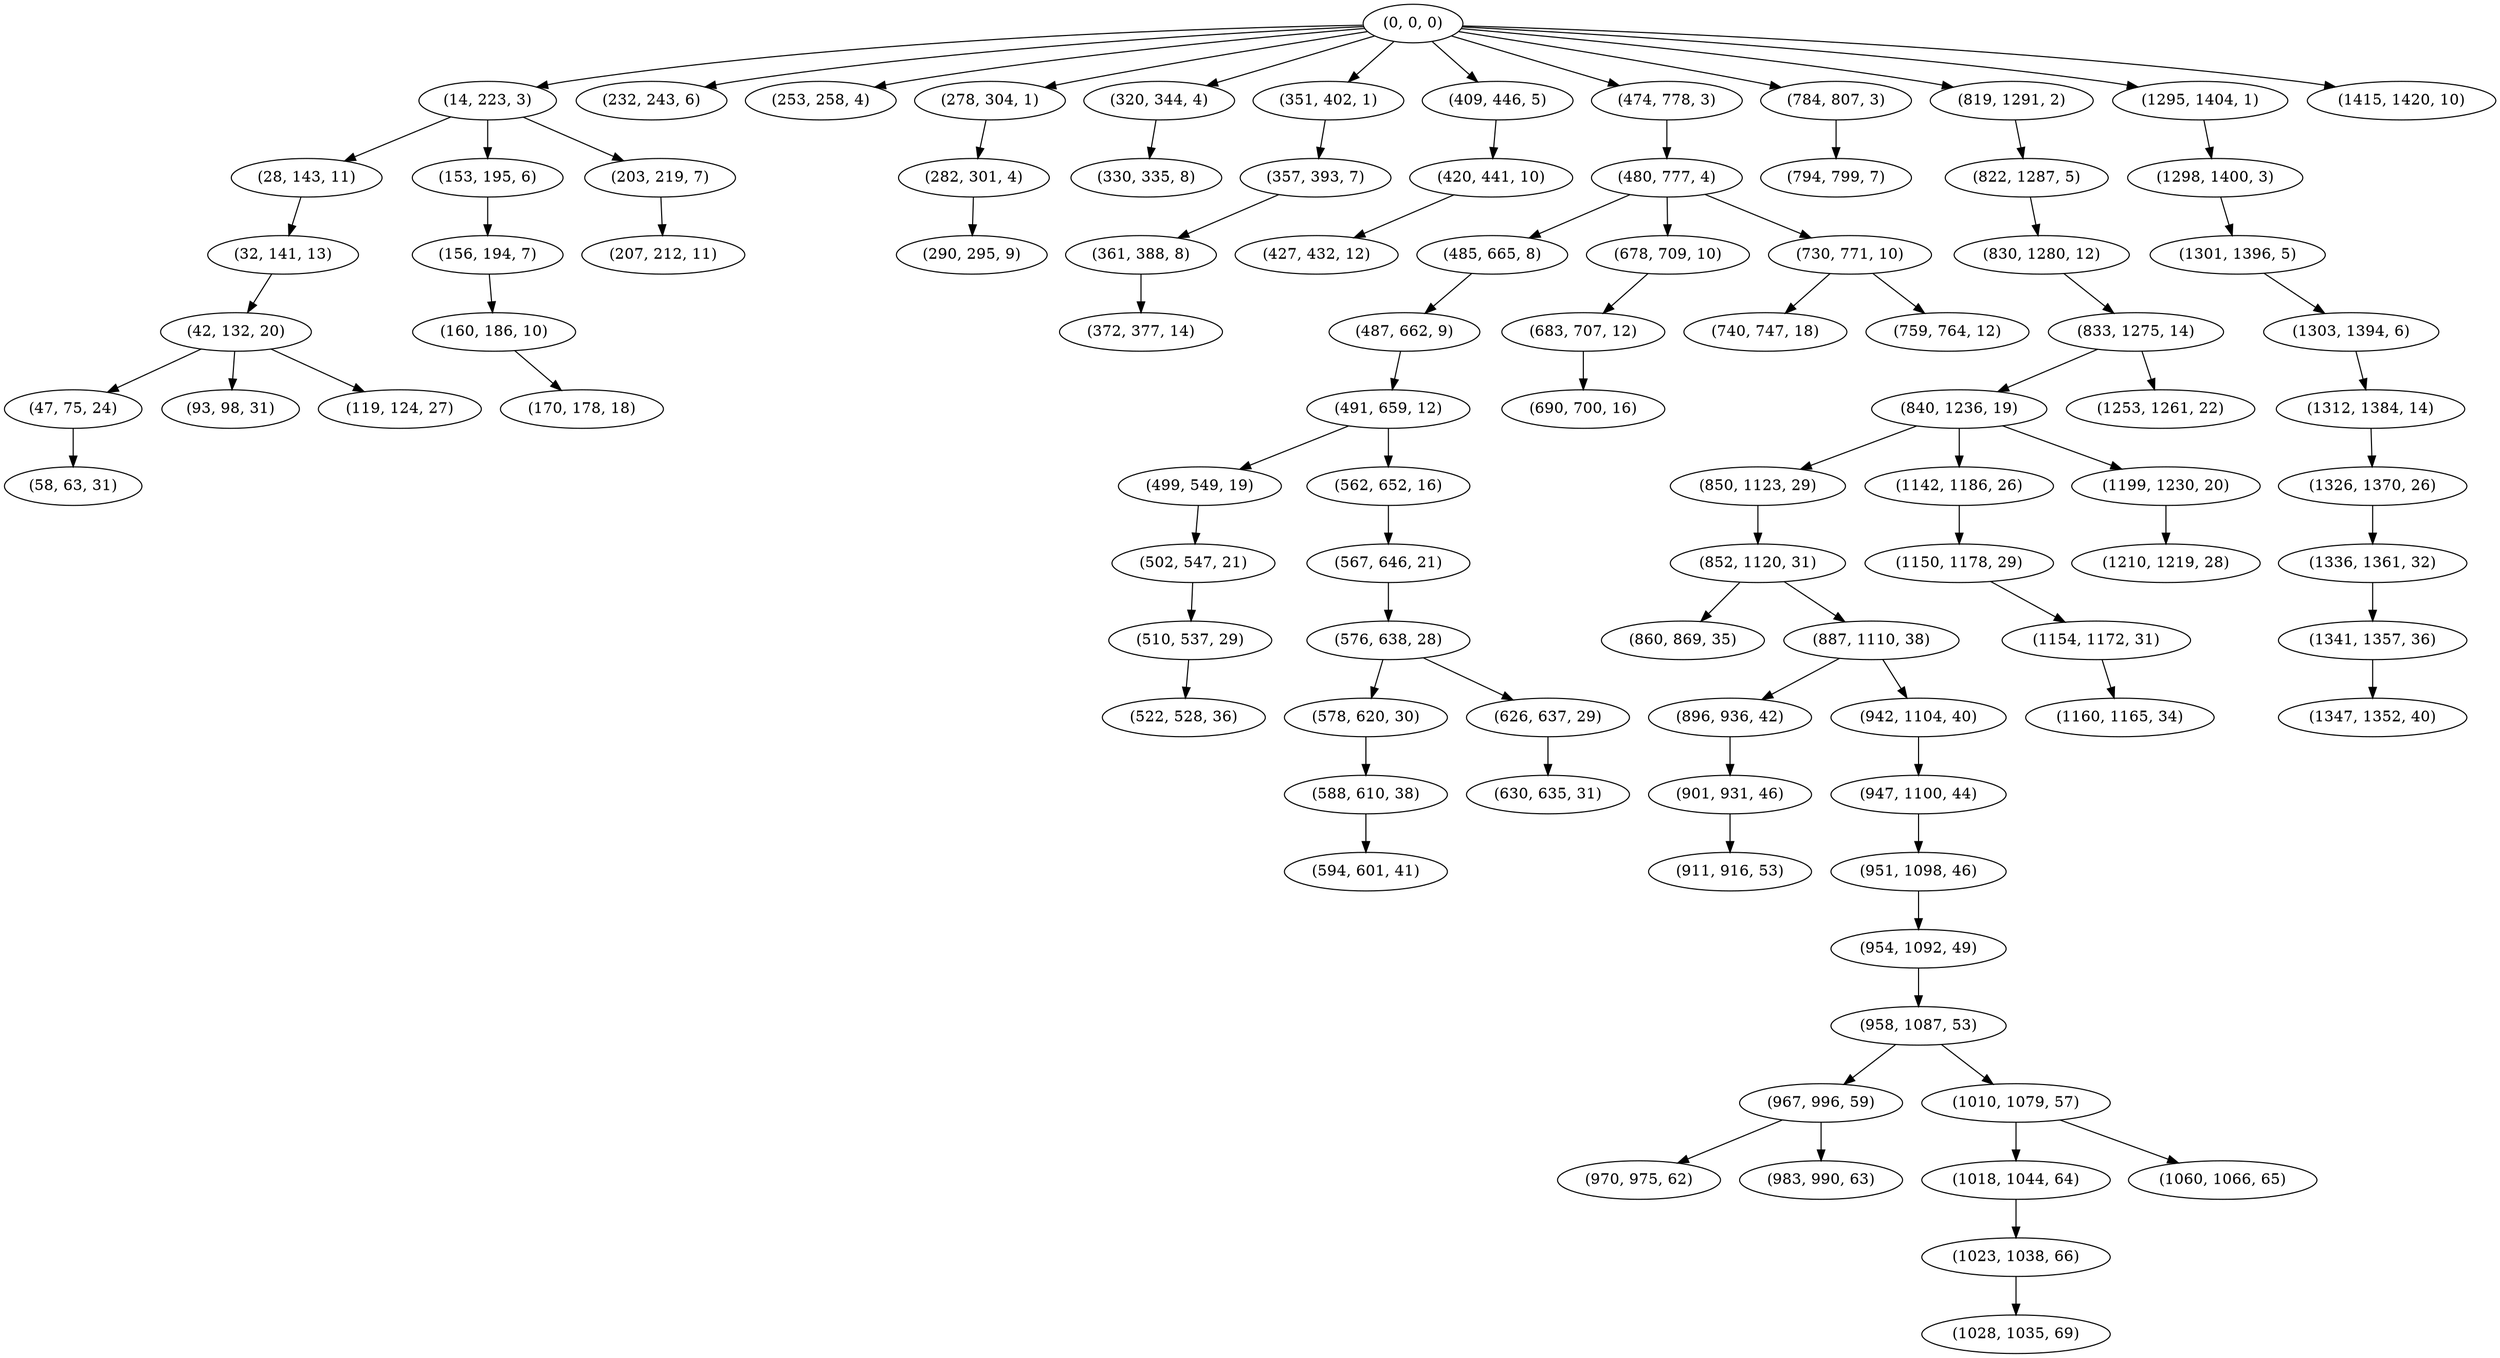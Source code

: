 digraph tree {
    "(0, 0, 0)";
    "(14, 223, 3)";
    "(28, 143, 11)";
    "(32, 141, 13)";
    "(42, 132, 20)";
    "(47, 75, 24)";
    "(58, 63, 31)";
    "(93, 98, 31)";
    "(119, 124, 27)";
    "(153, 195, 6)";
    "(156, 194, 7)";
    "(160, 186, 10)";
    "(170, 178, 18)";
    "(203, 219, 7)";
    "(207, 212, 11)";
    "(232, 243, 6)";
    "(253, 258, 4)";
    "(278, 304, 1)";
    "(282, 301, 4)";
    "(290, 295, 9)";
    "(320, 344, 4)";
    "(330, 335, 8)";
    "(351, 402, 1)";
    "(357, 393, 7)";
    "(361, 388, 8)";
    "(372, 377, 14)";
    "(409, 446, 5)";
    "(420, 441, 10)";
    "(427, 432, 12)";
    "(474, 778, 3)";
    "(480, 777, 4)";
    "(485, 665, 8)";
    "(487, 662, 9)";
    "(491, 659, 12)";
    "(499, 549, 19)";
    "(502, 547, 21)";
    "(510, 537, 29)";
    "(522, 528, 36)";
    "(562, 652, 16)";
    "(567, 646, 21)";
    "(576, 638, 28)";
    "(578, 620, 30)";
    "(588, 610, 38)";
    "(594, 601, 41)";
    "(626, 637, 29)";
    "(630, 635, 31)";
    "(678, 709, 10)";
    "(683, 707, 12)";
    "(690, 700, 16)";
    "(730, 771, 10)";
    "(740, 747, 18)";
    "(759, 764, 12)";
    "(784, 807, 3)";
    "(794, 799, 7)";
    "(819, 1291, 2)";
    "(822, 1287, 5)";
    "(830, 1280, 12)";
    "(833, 1275, 14)";
    "(840, 1236, 19)";
    "(850, 1123, 29)";
    "(852, 1120, 31)";
    "(860, 869, 35)";
    "(887, 1110, 38)";
    "(896, 936, 42)";
    "(901, 931, 46)";
    "(911, 916, 53)";
    "(942, 1104, 40)";
    "(947, 1100, 44)";
    "(951, 1098, 46)";
    "(954, 1092, 49)";
    "(958, 1087, 53)";
    "(967, 996, 59)";
    "(970, 975, 62)";
    "(983, 990, 63)";
    "(1010, 1079, 57)";
    "(1018, 1044, 64)";
    "(1023, 1038, 66)";
    "(1028, 1035, 69)";
    "(1060, 1066, 65)";
    "(1142, 1186, 26)";
    "(1150, 1178, 29)";
    "(1154, 1172, 31)";
    "(1160, 1165, 34)";
    "(1199, 1230, 20)";
    "(1210, 1219, 28)";
    "(1253, 1261, 22)";
    "(1295, 1404, 1)";
    "(1298, 1400, 3)";
    "(1301, 1396, 5)";
    "(1303, 1394, 6)";
    "(1312, 1384, 14)";
    "(1326, 1370, 26)";
    "(1336, 1361, 32)";
    "(1341, 1357, 36)";
    "(1347, 1352, 40)";
    "(1415, 1420, 10)";
    "(0, 0, 0)" -> "(14, 223, 3)";
    "(0, 0, 0)" -> "(232, 243, 6)";
    "(0, 0, 0)" -> "(253, 258, 4)";
    "(0, 0, 0)" -> "(278, 304, 1)";
    "(0, 0, 0)" -> "(320, 344, 4)";
    "(0, 0, 0)" -> "(351, 402, 1)";
    "(0, 0, 0)" -> "(409, 446, 5)";
    "(0, 0, 0)" -> "(474, 778, 3)";
    "(0, 0, 0)" -> "(784, 807, 3)";
    "(0, 0, 0)" -> "(819, 1291, 2)";
    "(0, 0, 0)" -> "(1295, 1404, 1)";
    "(0, 0, 0)" -> "(1415, 1420, 10)";
    "(14, 223, 3)" -> "(28, 143, 11)";
    "(14, 223, 3)" -> "(153, 195, 6)";
    "(14, 223, 3)" -> "(203, 219, 7)";
    "(28, 143, 11)" -> "(32, 141, 13)";
    "(32, 141, 13)" -> "(42, 132, 20)";
    "(42, 132, 20)" -> "(47, 75, 24)";
    "(42, 132, 20)" -> "(93, 98, 31)";
    "(42, 132, 20)" -> "(119, 124, 27)";
    "(47, 75, 24)" -> "(58, 63, 31)";
    "(153, 195, 6)" -> "(156, 194, 7)";
    "(156, 194, 7)" -> "(160, 186, 10)";
    "(160, 186, 10)" -> "(170, 178, 18)";
    "(203, 219, 7)" -> "(207, 212, 11)";
    "(278, 304, 1)" -> "(282, 301, 4)";
    "(282, 301, 4)" -> "(290, 295, 9)";
    "(320, 344, 4)" -> "(330, 335, 8)";
    "(351, 402, 1)" -> "(357, 393, 7)";
    "(357, 393, 7)" -> "(361, 388, 8)";
    "(361, 388, 8)" -> "(372, 377, 14)";
    "(409, 446, 5)" -> "(420, 441, 10)";
    "(420, 441, 10)" -> "(427, 432, 12)";
    "(474, 778, 3)" -> "(480, 777, 4)";
    "(480, 777, 4)" -> "(485, 665, 8)";
    "(480, 777, 4)" -> "(678, 709, 10)";
    "(480, 777, 4)" -> "(730, 771, 10)";
    "(485, 665, 8)" -> "(487, 662, 9)";
    "(487, 662, 9)" -> "(491, 659, 12)";
    "(491, 659, 12)" -> "(499, 549, 19)";
    "(491, 659, 12)" -> "(562, 652, 16)";
    "(499, 549, 19)" -> "(502, 547, 21)";
    "(502, 547, 21)" -> "(510, 537, 29)";
    "(510, 537, 29)" -> "(522, 528, 36)";
    "(562, 652, 16)" -> "(567, 646, 21)";
    "(567, 646, 21)" -> "(576, 638, 28)";
    "(576, 638, 28)" -> "(578, 620, 30)";
    "(576, 638, 28)" -> "(626, 637, 29)";
    "(578, 620, 30)" -> "(588, 610, 38)";
    "(588, 610, 38)" -> "(594, 601, 41)";
    "(626, 637, 29)" -> "(630, 635, 31)";
    "(678, 709, 10)" -> "(683, 707, 12)";
    "(683, 707, 12)" -> "(690, 700, 16)";
    "(730, 771, 10)" -> "(740, 747, 18)";
    "(730, 771, 10)" -> "(759, 764, 12)";
    "(784, 807, 3)" -> "(794, 799, 7)";
    "(819, 1291, 2)" -> "(822, 1287, 5)";
    "(822, 1287, 5)" -> "(830, 1280, 12)";
    "(830, 1280, 12)" -> "(833, 1275, 14)";
    "(833, 1275, 14)" -> "(840, 1236, 19)";
    "(833, 1275, 14)" -> "(1253, 1261, 22)";
    "(840, 1236, 19)" -> "(850, 1123, 29)";
    "(840, 1236, 19)" -> "(1142, 1186, 26)";
    "(840, 1236, 19)" -> "(1199, 1230, 20)";
    "(850, 1123, 29)" -> "(852, 1120, 31)";
    "(852, 1120, 31)" -> "(860, 869, 35)";
    "(852, 1120, 31)" -> "(887, 1110, 38)";
    "(887, 1110, 38)" -> "(896, 936, 42)";
    "(887, 1110, 38)" -> "(942, 1104, 40)";
    "(896, 936, 42)" -> "(901, 931, 46)";
    "(901, 931, 46)" -> "(911, 916, 53)";
    "(942, 1104, 40)" -> "(947, 1100, 44)";
    "(947, 1100, 44)" -> "(951, 1098, 46)";
    "(951, 1098, 46)" -> "(954, 1092, 49)";
    "(954, 1092, 49)" -> "(958, 1087, 53)";
    "(958, 1087, 53)" -> "(967, 996, 59)";
    "(958, 1087, 53)" -> "(1010, 1079, 57)";
    "(967, 996, 59)" -> "(970, 975, 62)";
    "(967, 996, 59)" -> "(983, 990, 63)";
    "(1010, 1079, 57)" -> "(1018, 1044, 64)";
    "(1010, 1079, 57)" -> "(1060, 1066, 65)";
    "(1018, 1044, 64)" -> "(1023, 1038, 66)";
    "(1023, 1038, 66)" -> "(1028, 1035, 69)";
    "(1142, 1186, 26)" -> "(1150, 1178, 29)";
    "(1150, 1178, 29)" -> "(1154, 1172, 31)";
    "(1154, 1172, 31)" -> "(1160, 1165, 34)";
    "(1199, 1230, 20)" -> "(1210, 1219, 28)";
    "(1295, 1404, 1)" -> "(1298, 1400, 3)";
    "(1298, 1400, 3)" -> "(1301, 1396, 5)";
    "(1301, 1396, 5)" -> "(1303, 1394, 6)";
    "(1303, 1394, 6)" -> "(1312, 1384, 14)";
    "(1312, 1384, 14)" -> "(1326, 1370, 26)";
    "(1326, 1370, 26)" -> "(1336, 1361, 32)";
    "(1336, 1361, 32)" -> "(1341, 1357, 36)";
    "(1341, 1357, 36)" -> "(1347, 1352, 40)";
}
